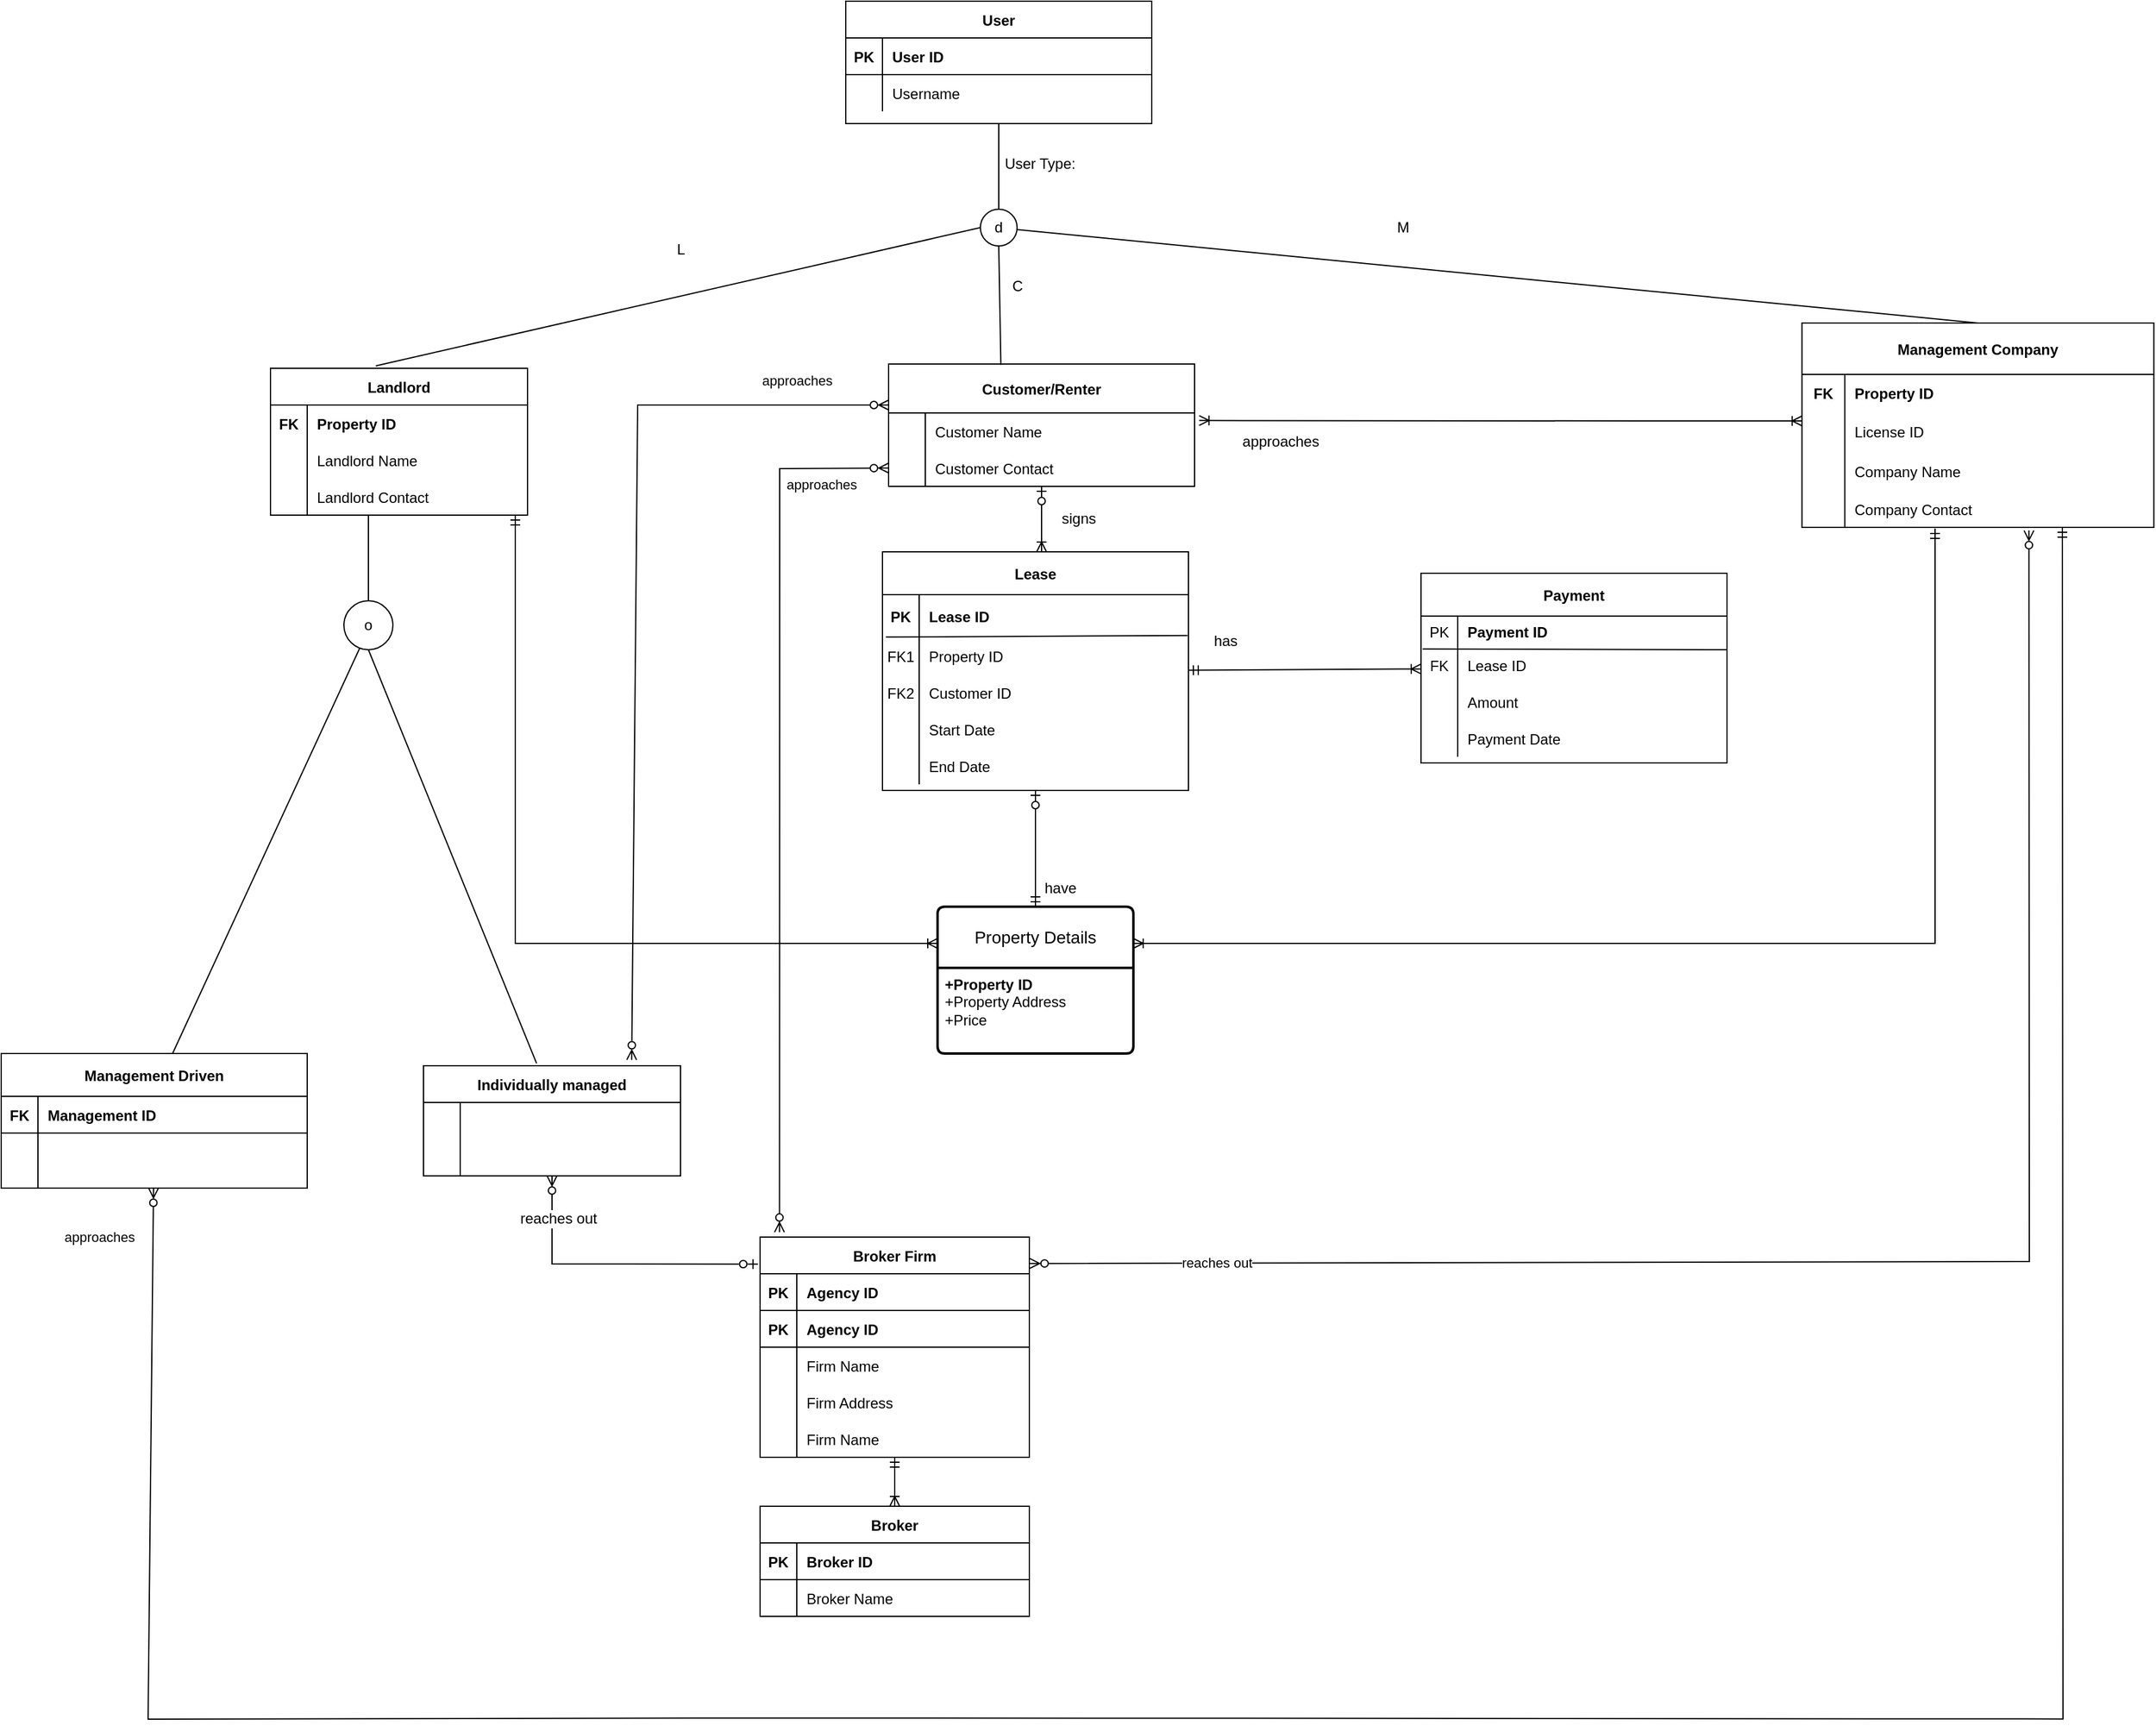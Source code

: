 <mxfile version="23.1.1" type="google">
  <diagram id="R2lEEEUBdFMjLlhIrx00" name="Page-1">
    <mxGraphModel grid="1" page="1" gridSize="10" guides="1" tooltips="1" connect="1" arrows="1" fold="1" pageScale="1" pageWidth="850" pageHeight="1100" math="0" shadow="0" extFonts="Permanent Marker^https://fonts.googleapis.com/css?family=Permanent+Marker">
      <root>
        <mxCell id="0" />
        <mxCell id="1" parent="0" />
        <mxCell id="C-vyLk0tnHw3VtMMgP7b-2" value="Customer/Renter" style="shape=table;startSize=40;container=1;collapsible=1;childLayout=tableLayout;fixedRows=1;rowLines=0;fontStyle=1;align=center;resizeLast=1;" vertex="1" parent="1">
          <mxGeometry x="345" y="246.5" width="250" height="100" as="geometry" />
        </mxCell>
        <mxCell id="C-vyLk0tnHw3VtMMgP7b-6" value="" style="shape=partialRectangle;collapsible=0;dropTarget=0;pointerEvents=0;fillColor=none;points=[[0,0.5],[1,0.5]];portConstraint=eastwest;top=0;left=0;right=0;bottom=0;" vertex="1" parent="C-vyLk0tnHw3VtMMgP7b-2">
          <mxGeometry y="40" width="250" height="30" as="geometry" />
        </mxCell>
        <mxCell id="C-vyLk0tnHw3VtMMgP7b-7" value="" style="shape=partialRectangle;overflow=hidden;connectable=0;fillColor=none;top=0;left=0;bottom=0;right=0;" vertex="1" parent="C-vyLk0tnHw3VtMMgP7b-6">
          <mxGeometry width="30" height="30" as="geometry">
            <mxRectangle width="30" height="30" as="alternateBounds" />
          </mxGeometry>
        </mxCell>
        <mxCell id="C-vyLk0tnHw3VtMMgP7b-8" value="Customer Name " style="shape=partialRectangle;overflow=hidden;connectable=0;fillColor=none;top=0;left=0;bottom=0;right=0;align=left;spacingLeft=6;" vertex="1" parent="C-vyLk0tnHw3VtMMgP7b-6">
          <mxGeometry x="30" width="220" height="30" as="geometry">
            <mxRectangle width="220" height="30" as="alternateBounds" />
          </mxGeometry>
        </mxCell>
        <mxCell id="C-vyLk0tnHw3VtMMgP7b-9" value="" style="shape=partialRectangle;collapsible=0;dropTarget=0;pointerEvents=0;fillColor=none;points=[[0,0.5],[1,0.5]];portConstraint=eastwest;top=0;left=0;right=0;bottom=0;" vertex="1" parent="C-vyLk0tnHw3VtMMgP7b-2">
          <mxGeometry y="70" width="250" height="30" as="geometry" />
        </mxCell>
        <mxCell id="C-vyLk0tnHw3VtMMgP7b-10" value="" style="shape=partialRectangle;overflow=hidden;connectable=0;fillColor=none;top=0;left=0;bottom=0;right=0;" vertex="1" parent="C-vyLk0tnHw3VtMMgP7b-9">
          <mxGeometry width="30" height="30" as="geometry">
            <mxRectangle width="30" height="30" as="alternateBounds" />
          </mxGeometry>
        </mxCell>
        <mxCell id="C-vyLk0tnHw3VtMMgP7b-11" value="Customer Contact" style="shape=partialRectangle;overflow=hidden;connectable=0;fillColor=none;top=0;left=0;bottom=0;right=0;align=left;spacingLeft=6;" vertex="1" parent="C-vyLk0tnHw3VtMMgP7b-9">
          <mxGeometry x="30" width="220" height="30" as="geometry">
            <mxRectangle width="220" height="30" as="alternateBounds" />
          </mxGeometry>
        </mxCell>
        <mxCell id="C-vyLk0tnHw3VtMMgP7b-13" value="Landlord" style="shape=table;startSize=30;container=1;collapsible=1;childLayout=tableLayout;fixedRows=1;rowLines=0;fontStyle=1;align=center;resizeLast=1;" vertex="1" parent="1">
          <mxGeometry x="-160" y="250" width="210" height="120" as="geometry" />
        </mxCell>
        <mxCell id="C-vyLk0tnHw3VtMMgP7b-17" value="" style="shape=partialRectangle;collapsible=0;dropTarget=0;pointerEvents=0;fillColor=none;points=[[0,0.5],[1,0.5]];portConstraint=eastwest;top=0;left=0;right=0;bottom=0;fontStyle=1" vertex="1" parent="C-vyLk0tnHw3VtMMgP7b-13">
          <mxGeometry y="30" width="210" height="30" as="geometry" />
        </mxCell>
        <mxCell id="C-vyLk0tnHw3VtMMgP7b-18" value="FK" style="shape=partialRectangle;overflow=hidden;connectable=0;fillColor=none;top=0;left=0;bottom=0;right=0;fontStyle=1" vertex="1" parent="C-vyLk0tnHw3VtMMgP7b-17">
          <mxGeometry width="30" height="30" as="geometry">
            <mxRectangle width="30" height="30" as="alternateBounds" />
          </mxGeometry>
        </mxCell>
        <mxCell id="C-vyLk0tnHw3VtMMgP7b-19" value="Property ID" style="shape=partialRectangle;overflow=hidden;connectable=0;fillColor=none;top=0;left=0;bottom=0;right=0;align=left;spacingLeft=6;fontStyle=1" vertex="1" parent="C-vyLk0tnHw3VtMMgP7b-17">
          <mxGeometry x="30" width="180" height="30" as="geometry">
            <mxRectangle width="180" height="30" as="alternateBounds" />
          </mxGeometry>
        </mxCell>
        <mxCell id="C-vyLk0tnHw3VtMMgP7b-20" value="" style="shape=partialRectangle;collapsible=0;dropTarget=0;pointerEvents=0;fillColor=none;points=[[0,0.5],[1,0.5]];portConstraint=eastwest;top=0;left=0;right=0;bottom=0;" vertex="1" parent="C-vyLk0tnHw3VtMMgP7b-13">
          <mxGeometry y="60" width="210" height="30" as="geometry" />
        </mxCell>
        <mxCell id="C-vyLk0tnHw3VtMMgP7b-21" value="" style="shape=partialRectangle;overflow=hidden;connectable=0;fillColor=none;top=0;left=0;bottom=0;right=0;" vertex="1" parent="C-vyLk0tnHw3VtMMgP7b-20">
          <mxGeometry width="30" height="30" as="geometry">
            <mxRectangle width="30" height="30" as="alternateBounds" />
          </mxGeometry>
        </mxCell>
        <mxCell id="C-vyLk0tnHw3VtMMgP7b-22" value="Landlord Name" style="shape=partialRectangle;overflow=hidden;connectable=0;fillColor=none;top=0;left=0;bottom=0;right=0;align=left;spacingLeft=6;" vertex="1" parent="C-vyLk0tnHw3VtMMgP7b-20">
          <mxGeometry x="30" width="180" height="30" as="geometry">
            <mxRectangle width="180" height="30" as="alternateBounds" />
          </mxGeometry>
        </mxCell>
        <mxCell id="1eeBSF49ECj9erTyX5Bt-105" value="" style="shape=partialRectangle;collapsible=0;dropTarget=0;pointerEvents=0;fillColor=none;points=[[0,0.5],[1,0.5]];portConstraint=eastwest;top=0;left=0;right=0;bottom=0;" vertex="1" parent="C-vyLk0tnHw3VtMMgP7b-13">
          <mxGeometry y="90" width="210" height="30" as="geometry" />
        </mxCell>
        <mxCell id="1eeBSF49ECj9erTyX5Bt-106" value="" style="shape=partialRectangle;overflow=hidden;connectable=0;fillColor=none;top=0;left=0;bottom=0;right=0;" vertex="1" parent="1eeBSF49ECj9erTyX5Bt-105">
          <mxGeometry width="30" height="30" as="geometry">
            <mxRectangle width="30" height="30" as="alternateBounds" />
          </mxGeometry>
        </mxCell>
        <mxCell id="1eeBSF49ECj9erTyX5Bt-107" value="Landlord Contact" style="shape=partialRectangle;overflow=hidden;connectable=0;fillColor=none;top=0;left=0;bottom=0;right=0;align=left;spacingLeft=6;" vertex="1" parent="1eeBSF49ECj9erTyX5Bt-105">
          <mxGeometry x="30" width="180" height="30" as="geometry">
            <mxRectangle width="180" height="30" as="alternateBounds" />
          </mxGeometry>
        </mxCell>
        <mxCell id="C-vyLk0tnHw3VtMMgP7b-23" value="User" style="shape=table;startSize=30;container=1;collapsible=1;childLayout=tableLayout;fixedRows=1;rowLines=0;fontStyle=1;align=center;resizeLast=1;" vertex="1" parent="1">
          <mxGeometry x="310" y="-50" width="250" height="100" as="geometry" />
        </mxCell>
        <mxCell id="C-vyLk0tnHw3VtMMgP7b-24" value="" style="shape=partialRectangle;collapsible=0;dropTarget=0;pointerEvents=0;fillColor=none;points=[[0,0.5],[1,0.5]];portConstraint=eastwest;top=0;left=0;right=0;bottom=1;" vertex="1" parent="C-vyLk0tnHw3VtMMgP7b-23">
          <mxGeometry y="30" width="250" height="30" as="geometry" />
        </mxCell>
        <mxCell id="C-vyLk0tnHw3VtMMgP7b-25" value="PK" style="shape=partialRectangle;overflow=hidden;connectable=0;fillColor=none;top=0;left=0;bottom=0;right=0;fontStyle=1;" vertex="1" parent="C-vyLk0tnHw3VtMMgP7b-24">
          <mxGeometry width="30" height="30" as="geometry">
            <mxRectangle width="30" height="30" as="alternateBounds" />
          </mxGeometry>
        </mxCell>
        <mxCell id="C-vyLk0tnHw3VtMMgP7b-26" value="User ID" style="shape=partialRectangle;overflow=hidden;connectable=0;fillColor=none;top=0;left=0;bottom=0;right=0;align=left;spacingLeft=6;fontStyle=1;" vertex="1" parent="C-vyLk0tnHw3VtMMgP7b-24">
          <mxGeometry x="30" width="220" height="30" as="geometry">
            <mxRectangle width="220" height="30" as="alternateBounds" />
          </mxGeometry>
        </mxCell>
        <mxCell id="C-vyLk0tnHw3VtMMgP7b-27" value="" style="shape=partialRectangle;collapsible=0;dropTarget=0;pointerEvents=0;fillColor=none;points=[[0,0.5],[1,0.5]];portConstraint=eastwest;top=0;left=0;right=0;bottom=0;" vertex="1" parent="C-vyLk0tnHw3VtMMgP7b-23">
          <mxGeometry y="60" width="250" height="30" as="geometry" />
        </mxCell>
        <mxCell id="C-vyLk0tnHw3VtMMgP7b-28" value="" style="shape=partialRectangle;overflow=hidden;connectable=0;fillColor=none;top=0;left=0;bottom=0;right=0;" vertex="1" parent="C-vyLk0tnHw3VtMMgP7b-27">
          <mxGeometry width="30" height="30" as="geometry">
            <mxRectangle width="30" height="30" as="alternateBounds" />
          </mxGeometry>
        </mxCell>
        <mxCell id="C-vyLk0tnHw3VtMMgP7b-29" value="Username" style="shape=partialRectangle;overflow=hidden;connectable=0;fillColor=none;top=0;left=0;bottom=0;right=0;align=left;spacingLeft=6;" vertex="1" parent="C-vyLk0tnHw3VtMMgP7b-27">
          <mxGeometry x="30" width="220" height="30" as="geometry">
            <mxRectangle width="220" height="30" as="alternateBounds" />
          </mxGeometry>
        </mxCell>
        <mxCell id="1eeBSF49ECj9erTyX5Bt-1" value="Management Company" style="shape=table;startSize=42;container=1;collapsible=1;childLayout=tableLayout;fixedRows=1;rowLines=0;fontStyle=1;align=center;resizeLast=1;" vertex="1" parent="1">
          <mxGeometry x="1091.25" y="213" width="287.5" height="167" as="geometry" />
        </mxCell>
        <mxCell id="1eeBSF49ECj9erTyX5Bt-5" value="" style="shape=partialRectangle;collapsible=0;dropTarget=0;pointerEvents=0;fillColor=none;points=[[0,0.5],[1,0.5]];portConstraint=eastwest;top=0;left=0;right=0;bottom=0;" vertex="1" parent="1eeBSF49ECj9erTyX5Bt-1">
          <mxGeometry y="42" width="287.5" height="30" as="geometry" />
        </mxCell>
        <mxCell id="1eeBSF49ECj9erTyX5Bt-6" value="FK" style="shape=partialRectangle;overflow=hidden;connectable=0;fillColor=none;top=0;left=0;bottom=0;right=0;fontStyle=1" vertex="1" parent="1eeBSF49ECj9erTyX5Bt-5">
          <mxGeometry width="35" height="30" as="geometry">
            <mxRectangle width="35" height="30" as="alternateBounds" />
          </mxGeometry>
        </mxCell>
        <mxCell id="1eeBSF49ECj9erTyX5Bt-7" value="Property ID" style="shape=partialRectangle;overflow=hidden;connectable=0;fillColor=none;top=0;left=0;bottom=0;right=0;align=left;spacingLeft=6;fontStyle=1" vertex="1" parent="1eeBSF49ECj9erTyX5Bt-5">
          <mxGeometry x="35" width="252.5" height="30" as="geometry">
            <mxRectangle width="252.5" height="30" as="alternateBounds" />
          </mxGeometry>
        </mxCell>
        <mxCell id="1eeBSF49ECj9erTyX5Bt-8" value="" style="shape=partialRectangle;collapsible=0;dropTarget=0;pointerEvents=0;fillColor=none;points=[[0,0.5],[1,0.5]];portConstraint=eastwest;top=0;left=0;right=0;bottom=0;" vertex="1" parent="1eeBSF49ECj9erTyX5Bt-1">
          <mxGeometry y="72" width="287.5" height="33" as="geometry" />
        </mxCell>
        <mxCell id="1eeBSF49ECj9erTyX5Bt-9" value="" style="shape=partialRectangle;overflow=hidden;connectable=0;fillColor=none;top=0;left=0;bottom=0;right=0;" vertex="1" parent="1eeBSF49ECj9erTyX5Bt-8">
          <mxGeometry width="35" height="33" as="geometry">
            <mxRectangle width="35" height="33" as="alternateBounds" />
          </mxGeometry>
        </mxCell>
        <mxCell id="1eeBSF49ECj9erTyX5Bt-10" value="License ID" style="shape=partialRectangle;overflow=hidden;connectable=0;fillColor=none;top=0;left=0;bottom=0;right=0;align=left;spacingLeft=6;" vertex="1" parent="1eeBSF49ECj9erTyX5Bt-8">
          <mxGeometry x="35" width="252.5" height="33" as="geometry">
            <mxRectangle width="252.5" height="33" as="alternateBounds" />
          </mxGeometry>
        </mxCell>
        <mxCell id="1eeBSF49ECj9erTyX5Bt-115" value="" style="shape=partialRectangle;collapsible=0;dropTarget=0;pointerEvents=0;fillColor=none;points=[[0,0.5],[1,0.5]];portConstraint=eastwest;top=0;left=0;right=0;bottom=0;" vertex="1" parent="1eeBSF49ECj9erTyX5Bt-1">
          <mxGeometry y="105" width="287.5" height="32" as="geometry" />
        </mxCell>
        <mxCell id="1eeBSF49ECj9erTyX5Bt-116" value="" style="shape=partialRectangle;overflow=hidden;connectable=0;fillColor=none;top=0;left=0;bottom=0;right=0;" vertex="1" parent="1eeBSF49ECj9erTyX5Bt-115">
          <mxGeometry width="35" height="32" as="geometry">
            <mxRectangle width="35" height="32" as="alternateBounds" />
          </mxGeometry>
        </mxCell>
        <mxCell id="1eeBSF49ECj9erTyX5Bt-117" value="Company Name" style="shape=partialRectangle;overflow=hidden;connectable=0;fillColor=none;top=0;left=0;bottom=0;right=0;align=left;spacingLeft=6;" vertex="1" parent="1eeBSF49ECj9erTyX5Bt-115">
          <mxGeometry x="35" width="252.5" height="32" as="geometry">
            <mxRectangle width="252.5" height="32" as="alternateBounds" />
          </mxGeometry>
        </mxCell>
        <mxCell id="1eeBSF49ECj9erTyX5Bt-118" value="" style="shape=partialRectangle;collapsible=0;dropTarget=0;pointerEvents=0;fillColor=none;points=[[0,0.5],[1,0.5]];portConstraint=eastwest;top=0;left=0;right=0;bottom=0;" vertex="1" parent="1eeBSF49ECj9erTyX5Bt-1">
          <mxGeometry y="137" width="287.5" height="30" as="geometry" />
        </mxCell>
        <mxCell id="1eeBSF49ECj9erTyX5Bt-119" value="" style="shape=partialRectangle;overflow=hidden;connectable=0;fillColor=none;top=0;left=0;bottom=0;right=0;" vertex="1" parent="1eeBSF49ECj9erTyX5Bt-118">
          <mxGeometry width="35" height="30" as="geometry">
            <mxRectangle width="35" height="30" as="alternateBounds" />
          </mxGeometry>
        </mxCell>
        <mxCell id="1eeBSF49ECj9erTyX5Bt-120" value="Company Contact" style="shape=partialRectangle;overflow=hidden;connectable=0;fillColor=none;top=0;left=0;bottom=0;right=0;align=left;spacingLeft=6;" vertex="1" parent="1eeBSF49ECj9erTyX5Bt-118">
          <mxGeometry x="35" width="252.5" height="30" as="geometry">
            <mxRectangle width="252.5" height="30" as="alternateBounds" />
          </mxGeometry>
        </mxCell>
        <mxCell id="1eeBSF49ECj9erTyX5Bt-11" value="Management Driven" style="shape=table;startSize=35;container=1;collapsible=1;childLayout=tableLayout;fixedRows=1;rowLines=0;fontStyle=1;align=center;resizeLast=1;" vertex="1" parent="1">
          <mxGeometry x="-380" y="810" width="250" height="110" as="geometry" />
        </mxCell>
        <mxCell id="1eeBSF49ECj9erTyX5Bt-12" value="" style="shape=partialRectangle;collapsible=0;dropTarget=0;pointerEvents=0;fillColor=none;points=[[0,0.5],[1,0.5]];portConstraint=eastwest;top=0;left=0;right=0;bottom=1;" vertex="1" parent="1eeBSF49ECj9erTyX5Bt-11">
          <mxGeometry y="35" width="250" height="30" as="geometry" />
        </mxCell>
        <mxCell id="1eeBSF49ECj9erTyX5Bt-13" value="FK" style="shape=partialRectangle;overflow=hidden;connectable=0;fillColor=none;top=0;left=0;bottom=0;right=0;fontStyle=1;" vertex="1" parent="1eeBSF49ECj9erTyX5Bt-12">
          <mxGeometry width="30" height="30" as="geometry">
            <mxRectangle width="30" height="30" as="alternateBounds" />
          </mxGeometry>
        </mxCell>
        <mxCell id="1eeBSF49ECj9erTyX5Bt-14" value="Management ID" style="shape=partialRectangle;overflow=hidden;connectable=0;fillColor=none;top=0;left=0;bottom=0;right=0;align=left;spacingLeft=6;fontStyle=1;" vertex="1" parent="1eeBSF49ECj9erTyX5Bt-12">
          <mxGeometry x="30" width="220" height="30" as="geometry">
            <mxRectangle width="220" height="30" as="alternateBounds" />
          </mxGeometry>
        </mxCell>
        <mxCell id="1eeBSF49ECj9erTyX5Bt-15" value="" style="shape=partialRectangle;collapsible=0;dropTarget=0;pointerEvents=0;fillColor=none;points=[[0,0.5],[1,0.5]];portConstraint=eastwest;top=0;left=0;right=0;bottom=0;" vertex="1" parent="1eeBSF49ECj9erTyX5Bt-11">
          <mxGeometry y="65" width="250" height="20" as="geometry" />
        </mxCell>
        <mxCell id="1eeBSF49ECj9erTyX5Bt-16" value="" style="shape=partialRectangle;overflow=hidden;connectable=0;fillColor=none;top=0;left=0;bottom=0;right=0;" vertex="1" parent="1eeBSF49ECj9erTyX5Bt-15">
          <mxGeometry width="30" height="20" as="geometry">
            <mxRectangle width="30" height="20" as="alternateBounds" />
          </mxGeometry>
        </mxCell>
        <mxCell id="1eeBSF49ECj9erTyX5Bt-17" value="" style="shape=partialRectangle;overflow=hidden;connectable=0;fillColor=none;top=0;left=0;bottom=0;right=0;align=left;spacingLeft=6;" vertex="1" parent="1eeBSF49ECj9erTyX5Bt-15">
          <mxGeometry x="30" width="220" height="20" as="geometry">
            <mxRectangle width="220" height="20" as="alternateBounds" />
          </mxGeometry>
        </mxCell>
        <mxCell id="1eeBSF49ECj9erTyX5Bt-18" value="" style="shape=partialRectangle;collapsible=0;dropTarget=0;pointerEvents=0;fillColor=none;points=[[0,0.5],[1,0.5]];portConstraint=eastwest;top=0;left=0;right=0;bottom=0;" vertex="1" parent="1eeBSF49ECj9erTyX5Bt-11">
          <mxGeometry y="85" width="250" height="25" as="geometry" />
        </mxCell>
        <mxCell id="1eeBSF49ECj9erTyX5Bt-19" value="" style="shape=partialRectangle;overflow=hidden;connectable=0;fillColor=none;top=0;left=0;bottom=0;right=0;" vertex="1" parent="1eeBSF49ECj9erTyX5Bt-18">
          <mxGeometry width="30" height="25" as="geometry">
            <mxRectangle width="30" height="25" as="alternateBounds" />
          </mxGeometry>
        </mxCell>
        <mxCell id="1eeBSF49ECj9erTyX5Bt-20" value="" style="shape=partialRectangle;overflow=hidden;connectable=0;fillColor=none;top=0;left=0;bottom=0;right=0;align=left;spacingLeft=6;" vertex="1" parent="1eeBSF49ECj9erTyX5Bt-18">
          <mxGeometry x="30" width="220" height="25" as="geometry">
            <mxRectangle width="220" height="25" as="alternateBounds" />
          </mxGeometry>
        </mxCell>
        <mxCell id="1eeBSF49ECj9erTyX5Bt-22" value="Property Details" style="swimlane;childLayout=stackLayout;horizontal=1;startSize=50;horizontalStack=0;rounded=1;fontSize=14;fontStyle=0;strokeWidth=2;resizeParent=0;resizeLast=1;shadow=0;dashed=0;align=center;arcSize=4;whiteSpace=wrap;html=1;" vertex="1" parent="1">
          <mxGeometry x="385" y="690" width="160" height="120" as="geometry" />
        </mxCell>
        <mxCell id="1eeBSF49ECj9erTyX5Bt-23" value="&lt;b&gt;+Property ID&lt;br&gt;&lt;/b&gt;+Property Address&lt;br&gt;+Price" style="align=left;strokeColor=none;fillColor=none;spacingLeft=4;fontSize=12;verticalAlign=top;resizable=0;rotatable=0;part=1;html=1;" vertex="1" parent="1eeBSF49ECj9erTyX5Bt-22">
          <mxGeometry y="50" width="160" height="70" as="geometry" />
        </mxCell>
        <mxCell id="1eeBSF49ECj9erTyX5Bt-122" style="edgeStyle=orthogonalEdgeStyle;rounded=0;orthogonalLoop=1;jettySize=auto;html=1;exitX=0.5;exitY=1;exitDx=0;exitDy=0;fontFamily=Helvetica;fontSize=12;fontColor=default;startSize=30;" edge="1" parent="1eeBSF49ECj9erTyX5Bt-22" source="1eeBSF49ECj9erTyX5Bt-23" target="1eeBSF49ECj9erTyX5Bt-23">
          <mxGeometry relative="1" as="geometry" />
        </mxCell>
        <mxCell id="1eeBSF49ECj9erTyX5Bt-24" style="edgeStyle=orthogonalEdgeStyle;rounded=0;orthogonalLoop=1;jettySize=auto;html=1;endArrow=ERoneToMany;endFill=0;startArrow=ERoneToMany;startFill=0;entryX=1.015;entryY=0.206;entryDx=0;entryDy=0;entryPerimeter=0;" edge="1" parent="1" source="1eeBSF49ECj9erTyX5Bt-1" target="C-vyLk0tnHw3VtMMgP7b-6">
          <mxGeometry relative="1" as="geometry">
            <mxPoint x="590" y="260" as="sourcePoint" />
            <mxPoint x="600" y="250" as="targetPoint" />
            <Array as="points">
              <mxPoint x="960" y="293" />
              <mxPoint x="960" y="293" />
            </Array>
          </mxGeometry>
        </mxCell>
        <mxCell id="1eeBSF49ECj9erTyX5Bt-27" value="Individually managed" style="shape=table;startSize=30;container=1;collapsible=1;childLayout=tableLayout;fixedRows=1;rowLines=0;fontStyle=1;align=center;resizeLast=1;" vertex="1" parent="1">
          <mxGeometry x="-35" y="820" width="210" height="90" as="geometry" />
        </mxCell>
        <mxCell id="1eeBSF49ECj9erTyX5Bt-31" value="" style="shape=partialRectangle;collapsible=0;dropTarget=0;pointerEvents=0;fillColor=none;points=[[0,0.5],[1,0.5]];portConstraint=eastwest;top=0;left=0;right=0;bottom=0;" vertex="1" parent="1eeBSF49ECj9erTyX5Bt-27">
          <mxGeometry y="30" width="210" height="30" as="geometry" />
        </mxCell>
        <mxCell id="1eeBSF49ECj9erTyX5Bt-32" value="" style="shape=partialRectangle;overflow=hidden;connectable=0;fillColor=none;top=0;left=0;bottom=0;right=0;" vertex="1" parent="1eeBSF49ECj9erTyX5Bt-31">
          <mxGeometry width="30" height="30" as="geometry">
            <mxRectangle width="30" height="30" as="alternateBounds" />
          </mxGeometry>
        </mxCell>
        <mxCell id="1eeBSF49ECj9erTyX5Bt-33" value="" style="shape=partialRectangle;overflow=hidden;connectable=0;fillColor=none;top=0;left=0;bottom=0;right=0;align=left;spacingLeft=6;" vertex="1" parent="1eeBSF49ECj9erTyX5Bt-31">
          <mxGeometry x="30" width="180" height="30" as="geometry">
            <mxRectangle width="180" height="30" as="alternateBounds" />
          </mxGeometry>
        </mxCell>
        <mxCell id="1eeBSF49ECj9erTyX5Bt-34" value="" style="shape=partialRectangle;collapsible=0;dropTarget=0;pointerEvents=0;fillColor=none;points=[[0,0.5],[1,0.5]];portConstraint=eastwest;top=0;left=0;right=0;bottom=0;" vertex="1" parent="1eeBSF49ECj9erTyX5Bt-27">
          <mxGeometry y="60" width="210" height="30" as="geometry" />
        </mxCell>
        <mxCell id="1eeBSF49ECj9erTyX5Bt-35" value="" style="shape=partialRectangle;overflow=hidden;connectable=0;fillColor=none;top=0;left=0;bottom=0;right=0;" vertex="1" parent="1eeBSF49ECj9erTyX5Bt-34">
          <mxGeometry width="30" height="30" as="geometry">
            <mxRectangle width="30" height="30" as="alternateBounds" />
          </mxGeometry>
        </mxCell>
        <mxCell id="1eeBSF49ECj9erTyX5Bt-36" value="" style="shape=partialRectangle;overflow=hidden;connectable=0;fillColor=none;top=0;left=0;bottom=0;right=0;align=left;spacingLeft=6;" vertex="1" parent="1eeBSF49ECj9erTyX5Bt-34">
          <mxGeometry x="30" width="180" height="30" as="geometry">
            <mxRectangle width="180" height="30" as="alternateBounds" />
          </mxGeometry>
        </mxCell>
        <mxCell id="1eeBSF49ECj9erTyX5Bt-37" style="rounded=0;orthogonalLoop=1;jettySize=auto;html=1;endArrow=ERoneToMany;endFill=0;entryX=0;entryY=0.25;entryDx=0;entryDy=0;startArrow=ERmandOne;startFill=0;" edge="1" parent="1" target="1eeBSF49ECj9erTyX5Bt-22">
          <mxGeometry relative="1" as="geometry">
            <mxPoint x="40" y="370" as="sourcePoint" />
            <mxPoint x="307.13" y="756" as="targetPoint" />
            <Array as="points">
              <mxPoint x="40" y="720" />
            </Array>
          </mxGeometry>
        </mxCell>
        <mxCell id="1eeBSF49ECj9erTyX5Bt-39" style="rounded=0;orthogonalLoop=1;jettySize=auto;html=1;endArrow=none;endFill=0;entryX=0.44;entryY=-0.022;entryDx=0;entryDy=0;entryPerimeter=0;exitX=0.5;exitY=1;exitDx=0;exitDy=0;" edge="1" parent="1" source="1eeBSF49ECj9erTyX5Bt-61" target="1eeBSF49ECj9erTyX5Bt-27">
          <mxGeometry relative="1" as="geometry">
            <mxPoint x="-110" y="480" as="sourcePoint" />
            <mxPoint x="50.0" y="822.89" as="targetPoint" />
          </mxGeometry>
        </mxCell>
        <mxCell id="1eeBSF49ECj9erTyX5Bt-40" style="rounded=0;orthogonalLoop=1;jettySize=auto;html=1;endArrow=none;endFill=0;entryX=1;entryY=1;entryDx=0;entryDy=0;exitX=0.5;exitY=0;exitDx=0;exitDy=0;" edge="1" parent="1">
          <mxGeometry relative="1" as="geometry">
            <mxPoint x="-240" y="810" as="sourcePoint" />
            <mxPoint x="-84.998" y="474.142" as="targetPoint" />
          </mxGeometry>
        </mxCell>
        <mxCell id="1eeBSF49ECj9erTyX5Bt-41" style="rounded=0;orthogonalLoop=1;jettySize=auto;html=1;endArrow=none;endFill=0;exitX=0.5;exitY=0;exitDx=0;exitDy=0;" edge="1" parent="1" source="1eeBSF49ECj9erTyX5Bt-61">
          <mxGeometry relative="1" as="geometry">
            <mxPoint x="-70" y="435.99" as="sourcePoint" />
            <mxPoint x="-80" y="370" as="targetPoint" />
          </mxGeometry>
        </mxCell>
        <mxCell id="1eeBSF49ECj9erTyX5Bt-42" value="approaches" style="text;html=1;align=center;verticalAlign=middle;resizable=0;points=[];autosize=1;strokeColor=none;fillColor=none;" vertex="1" parent="1">
          <mxGeometry x="620" y="295" width="90" height="30" as="geometry" />
        </mxCell>
        <mxCell id="1eeBSF49ECj9erTyX5Bt-44" style="rounded=0;orthogonalLoop=1;jettySize=auto;html=1;endArrow=ERoneToMany;endFill=0;entryX=1;entryY=0.25;entryDx=0;entryDy=0;startArrow=ERmandOne;startFill=0;" edge="1" parent="1" target="1eeBSF49ECj9erTyX5Bt-22">
          <mxGeometry relative="1" as="geometry">
            <mxPoint x="1200" y="381" as="sourcePoint" />
            <mxPoint x="243" y="440" as="targetPoint" />
            <Array as="points">
              <mxPoint x="1200" y="720" />
            </Array>
          </mxGeometry>
        </mxCell>
        <mxCell id="1eeBSF49ECj9erTyX5Bt-55" value="d" style="ellipse;whiteSpace=wrap;html=1;aspect=fixed;" vertex="1" parent="1">
          <mxGeometry x="420" y="120" width="30" height="30" as="geometry" />
        </mxCell>
        <mxCell id="1eeBSF49ECj9erTyX5Bt-56" value="" style="endArrow=none;html=1;rounded=0;entryX=0.5;entryY=1;entryDx=0;entryDy=0;" edge="1" parent="1" source="1eeBSF49ECj9erTyX5Bt-55" target="C-vyLk0tnHw3VtMMgP7b-23">
          <mxGeometry width="50" height="50" relative="1" as="geometry">
            <mxPoint x="530" y="180" as="sourcePoint" />
            <mxPoint x="580" y="130" as="targetPoint" />
          </mxGeometry>
        </mxCell>
        <mxCell id="1eeBSF49ECj9erTyX5Bt-57" value="" style="endArrow=none;html=1;rounded=0;entryX=0;entryY=0.5;entryDx=0;entryDy=0;exitX=0.41;exitY=-0.017;exitDx=0;exitDy=0;exitPerimeter=0;" edge="1" parent="1" source="C-vyLk0tnHw3VtMMgP7b-13" target="1eeBSF49ECj9erTyX5Bt-55">
          <mxGeometry width="50" height="50" relative="1" as="geometry">
            <mxPoint x="120" y="210" as="sourcePoint" />
            <mxPoint x="445" y="60" as="targetPoint" />
          </mxGeometry>
        </mxCell>
        <mxCell id="1eeBSF49ECj9erTyX5Bt-58" value="" style="endArrow=none;html=1;rounded=0;entryX=0.5;entryY=1;entryDx=0;entryDy=0;exitX=0.5;exitY=0;exitDx=0;exitDy=0;" edge="1" parent="1" source="1eeBSF49ECj9erTyX5Bt-1">
          <mxGeometry width="50" height="50" relative="1" as="geometry">
            <mxPoint x="1241.95" y="198.0" as="sourcePoint" />
            <mxPoint x="450" y="136.67" as="targetPoint" />
          </mxGeometry>
        </mxCell>
        <mxCell id="1eeBSF49ECj9erTyX5Bt-59" value="" style="endArrow=none;html=1;rounded=0;entryX=1;entryY=0.5;entryDx=0;entryDy=0;exitX=0.367;exitY=0.007;exitDx=0;exitDy=0;exitPerimeter=0;" edge="1" parent="1" source="C-vyLk0tnHw3VtMMgP7b-2">
          <mxGeometry width="50" height="50" relative="1" as="geometry">
            <mxPoint x="442" y="253.5" as="sourcePoint" />
            <mxPoint x="435" y="150" as="targetPoint" />
          </mxGeometry>
        </mxCell>
        <mxCell id="1eeBSF49ECj9erTyX5Bt-61" value="o" style="ellipse;whiteSpace=wrap;html=1;aspect=fixed;" vertex="1" parent="1">
          <mxGeometry x="-100" y="440" width="40" height="40" as="geometry" />
        </mxCell>
        <mxCell id="1eeBSF49ECj9erTyX5Bt-62" value="Broker Firm" style="shape=table;startSize=30;container=1;collapsible=1;childLayout=tableLayout;fixedRows=1;rowLines=0;fontStyle=1;align=center;resizeLast=1;" vertex="1" parent="1">
          <mxGeometry x="240" y="960" width="220" height="180" as="geometry" />
        </mxCell>
        <mxCell id="1eeBSF49ECj9erTyX5Bt-63" value="" style="shape=partialRectangle;collapsible=0;dropTarget=0;pointerEvents=0;fillColor=none;points=[[0,0.5],[1,0.5]];portConstraint=eastwest;top=0;left=0;right=0;bottom=1;" vertex="1" parent="1eeBSF49ECj9erTyX5Bt-62">
          <mxGeometry y="30" width="220" height="30" as="geometry" />
        </mxCell>
        <mxCell id="1eeBSF49ECj9erTyX5Bt-64" value="PK" style="shape=partialRectangle;overflow=hidden;connectable=0;fillColor=none;top=0;left=0;bottom=0;right=0;fontStyle=1;" vertex="1" parent="1eeBSF49ECj9erTyX5Bt-63">
          <mxGeometry width="30" height="30" as="geometry">
            <mxRectangle width="30" height="30" as="alternateBounds" />
          </mxGeometry>
        </mxCell>
        <mxCell id="1eeBSF49ECj9erTyX5Bt-65" value="Agency ID" style="shape=partialRectangle;overflow=hidden;connectable=0;fillColor=none;top=0;left=0;bottom=0;right=0;align=left;spacingLeft=6;fontStyle=1;" vertex="1" parent="1eeBSF49ECj9erTyX5Bt-63">
          <mxGeometry x="30" width="190" height="30" as="geometry">
            <mxRectangle width="190" height="30" as="alternateBounds" />
          </mxGeometry>
        </mxCell>
        <mxCell id="1eeBSF49ECj9erTyX5Bt-180" value="" style="shape=partialRectangle;collapsible=0;dropTarget=0;pointerEvents=0;fillColor=none;points=[[0,0.5],[1,0.5]];portConstraint=eastwest;top=0;left=0;right=0;bottom=1;" vertex="1" parent="1eeBSF49ECj9erTyX5Bt-62">
          <mxGeometry y="60" width="220" height="30" as="geometry" />
        </mxCell>
        <mxCell id="1eeBSF49ECj9erTyX5Bt-181" value="PK" style="shape=partialRectangle;overflow=hidden;connectable=0;fillColor=none;top=0;left=0;bottom=0;right=0;fontStyle=1;" vertex="1" parent="1eeBSF49ECj9erTyX5Bt-180">
          <mxGeometry width="30" height="30" as="geometry">
            <mxRectangle width="30" height="30" as="alternateBounds" />
          </mxGeometry>
        </mxCell>
        <mxCell id="1eeBSF49ECj9erTyX5Bt-182" value="Agency ID" style="shape=partialRectangle;overflow=hidden;connectable=0;fillColor=none;top=0;left=0;bottom=0;right=0;align=left;spacingLeft=6;fontStyle=1;" vertex="1" parent="1eeBSF49ECj9erTyX5Bt-180">
          <mxGeometry x="30" width="190" height="30" as="geometry">
            <mxRectangle width="190" height="30" as="alternateBounds" />
          </mxGeometry>
        </mxCell>
        <mxCell id="1eeBSF49ECj9erTyX5Bt-66" value="" style="shape=partialRectangle;collapsible=0;dropTarget=0;pointerEvents=0;fillColor=none;points=[[0,0.5],[1,0.5]];portConstraint=eastwest;top=0;left=0;right=0;bottom=0;" vertex="1" parent="1eeBSF49ECj9erTyX5Bt-62">
          <mxGeometry y="90" width="220" height="30" as="geometry" />
        </mxCell>
        <mxCell id="1eeBSF49ECj9erTyX5Bt-67" value="" style="shape=partialRectangle;overflow=hidden;connectable=0;fillColor=none;top=0;left=0;bottom=0;right=0;" vertex="1" parent="1eeBSF49ECj9erTyX5Bt-66">
          <mxGeometry width="30" height="30" as="geometry">
            <mxRectangle width="30" height="30" as="alternateBounds" />
          </mxGeometry>
        </mxCell>
        <mxCell id="1eeBSF49ECj9erTyX5Bt-68" value="Firm Name" style="shape=partialRectangle;overflow=hidden;connectable=0;fillColor=none;top=0;left=0;bottom=0;right=0;align=left;spacingLeft=6;" vertex="1" parent="1eeBSF49ECj9erTyX5Bt-66">
          <mxGeometry x="30" width="190" height="30" as="geometry">
            <mxRectangle width="190" height="30" as="alternateBounds" />
          </mxGeometry>
        </mxCell>
        <mxCell id="1eeBSF49ECj9erTyX5Bt-69" value="" style="shape=partialRectangle;collapsible=0;dropTarget=0;pointerEvents=0;fillColor=none;points=[[0,0.5],[1,0.5]];portConstraint=eastwest;top=0;left=0;right=0;bottom=0;" vertex="1" parent="1eeBSF49ECj9erTyX5Bt-62">
          <mxGeometry y="120" width="220" height="30" as="geometry" />
        </mxCell>
        <mxCell id="1eeBSF49ECj9erTyX5Bt-70" value="" style="shape=partialRectangle;overflow=hidden;connectable=0;fillColor=none;top=0;left=0;bottom=0;right=0;" vertex="1" parent="1eeBSF49ECj9erTyX5Bt-69">
          <mxGeometry width="30" height="30" as="geometry">
            <mxRectangle width="30" height="30" as="alternateBounds" />
          </mxGeometry>
        </mxCell>
        <mxCell id="1eeBSF49ECj9erTyX5Bt-71" value="Firm Address" style="shape=partialRectangle;overflow=hidden;connectable=0;fillColor=none;top=0;left=0;bottom=0;right=0;align=left;spacingLeft=6;" vertex="1" parent="1eeBSF49ECj9erTyX5Bt-69">
          <mxGeometry x="30" width="190" height="30" as="geometry">
            <mxRectangle width="190" height="30" as="alternateBounds" />
          </mxGeometry>
        </mxCell>
        <mxCell id="1eeBSF49ECj9erTyX5Bt-124" value="" style="shape=partialRectangle;collapsible=0;dropTarget=0;pointerEvents=0;fillColor=none;points=[[0,0.5],[1,0.5]];portConstraint=eastwest;top=0;left=0;right=0;bottom=0;" vertex="1" parent="1eeBSF49ECj9erTyX5Bt-62">
          <mxGeometry y="150" width="220" height="30" as="geometry" />
        </mxCell>
        <mxCell id="1eeBSF49ECj9erTyX5Bt-125" value="" style="shape=partialRectangle;overflow=hidden;connectable=0;fillColor=none;top=0;left=0;bottom=0;right=0;" vertex="1" parent="1eeBSF49ECj9erTyX5Bt-124">
          <mxGeometry width="30" height="30" as="geometry">
            <mxRectangle width="30" height="30" as="alternateBounds" />
          </mxGeometry>
        </mxCell>
        <mxCell id="1eeBSF49ECj9erTyX5Bt-126" value="Firm Name" style="shape=partialRectangle;overflow=hidden;connectable=0;fillColor=none;top=0;left=0;bottom=0;right=0;align=left;spacingLeft=6;" vertex="1" parent="1eeBSF49ECj9erTyX5Bt-124">
          <mxGeometry x="30" width="190" height="30" as="geometry">
            <mxRectangle width="190" height="30" as="alternateBounds" />
          </mxGeometry>
        </mxCell>
        <mxCell id="1eeBSF49ECj9erTyX5Bt-73" value="" style="endArrow=ERzeroToMany;html=1;rounded=0;startArrow=ERzeroToMany;startFill=0;endFill=0;entryX=0.645;entryY=1.085;entryDx=0;entryDy=0;entryPerimeter=0;exitX=1.002;exitY=0.12;exitDx=0;exitDy=0;exitPerimeter=0;" edge="1" parent="1" source="1eeBSF49ECj9erTyX5Bt-62" target="1eeBSF49ECj9erTyX5Bt-118">
          <mxGeometry width="50" height="50" relative="1" as="geometry">
            <mxPoint x="510" y="1000" as="sourcePoint" />
            <mxPoint x="1276.912" y="390.0" as="targetPoint" />
            <Array as="points">
              <mxPoint x="1277" y="980" />
            </Array>
          </mxGeometry>
        </mxCell>
        <mxCell id="1eeBSF49ECj9erTyX5Bt-76" value="reaches out" style="edgeLabel;html=1;align=center;verticalAlign=middle;resizable=0;points=[];" vertex="1" connectable="0" parent="1eeBSF49ECj9erTyX5Bt-73">
          <mxGeometry x="-0.784" y="1" relative="1" as="geometry">
            <mxPoint as="offset" />
          </mxGeometry>
        </mxCell>
        <mxCell id="1eeBSF49ECj9erTyX5Bt-78" style="rounded=0;orthogonalLoop=1;jettySize=auto;html=1;endArrow=ERmandOne;endFill=0;startArrow=ERzeroToMany;startFill=0;" edge="1" parent="1" source="1eeBSF49ECj9erTyX5Bt-11">
          <mxGeometry relative="1" as="geometry">
            <mxPoint x="-304" y="940" as="sourcePoint" />
            <mxPoint x="1304" y="380" as="targetPoint" />
            <Array as="points">
              <mxPoint x="-260" y="1354" />
              <mxPoint x="185.5" y="1353.1" />
              <mxPoint x="365.5" y="1353.1" />
              <mxPoint x="1304.5" y="1353.82" />
            </Array>
          </mxGeometry>
        </mxCell>
        <mxCell id="1eeBSF49ECj9erTyX5Bt-100" value="approaches" style="edgeLabel;html=1;align=center;verticalAlign=middle;resizable=0;points=[];" vertex="1" connectable="0" parent="1eeBSF49ECj9erTyX5Bt-78">
          <mxGeometry x="-0.835" y="-1" relative="1" as="geometry">
            <mxPoint x="-41" y="-205" as="offset" />
          </mxGeometry>
        </mxCell>
        <mxCell id="1eeBSF49ECj9erTyX5Bt-83" style="rounded=0;orthogonalLoop=1;jettySize=auto;html=1;endArrow=ERzeroToMany;endFill=0;exitX=-0.008;exitY=0.123;exitDx=0;exitDy=0;exitPerimeter=0;startArrow=ERzeroToOne;startFill=0;" edge="1" parent="1" source="1eeBSF49ECj9erTyX5Bt-62">
          <mxGeometry relative="1" as="geometry">
            <mxPoint x="508" y="1212" as="sourcePoint" />
            <mxPoint x="70" y="910" as="targetPoint" />
            <Array as="points">
              <mxPoint x="70" y="982" />
            </Array>
          </mxGeometry>
        </mxCell>
        <mxCell id="1eeBSF49ECj9erTyX5Bt-179" value="reaches out" style="edgeLabel;html=1;align=center;verticalAlign=middle;resizable=0;points=[];fontSize=12;fontFamily=Helvetica;fontColor=default;" vertex="1" connectable="0" parent="1eeBSF49ECj9erTyX5Bt-83">
          <mxGeometry x="0.712" y="-5" relative="1" as="geometry">
            <mxPoint as="offset" />
          </mxGeometry>
        </mxCell>
        <mxCell id="1eeBSF49ECj9erTyX5Bt-89" value="Broker" style="shape=table;startSize=30;container=1;collapsible=1;childLayout=tableLayout;fixedRows=1;rowLines=0;fontStyle=1;align=center;resizeLast=1;" vertex="1" parent="1">
          <mxGeometry x="240" y="1180" width="220" height="90" as="geometry" />
        </mxCell>
        <mxCell id="1eeBSF49ECj9erTyX5Bt-90" value="" style="shape=partialRectangle;collapsible=0;dropTarget=0;pointerEvents=0;fillColor=none;points=[[0,0.5],[1,0.5]];portConstraint=eastwest;top=0;left=0;right=0;bottom=1;" vertex="1" parent="1eeBSF49ECj9erTyX5Bt-89">
          <mxGeometry y="30" width="220" height="30" as="geometry" />
        </mxCell>
        <mxCell id="1eeBSF49ECj9erTyX5Bt-91" value="PK" style="shape=partialRectangle;overflow=hidden;connectable=0;fillColor=none;top=0;left=0;bottom=0;right=0;fontStyle=1;" vertex="1" parent="1eeBSF49ECj9erTyX5Bt-90">
          <mxGeometry width="30" height="30" as="geometry">
            <mxRectangle width="30" height="30" as="alternateBounds" />
          </mxGeometry>
        </mxCell>
        <mxCell id="1eeBSF49ECj9erTyX5Bt-92" value="Broker ID" style="shape=partialRectangle;overflow=hidden;connectable=0;fillColor=none;top=0;left=0;bottom=0;right=0;align=left;spacingLeft=6;fontStyle=1;" vertex="1" parent="1eeBSF49ECj9erTyX5Bt-90">
          <mxGeometry x="30" width="190" height="30" as="geometry">
            <mxRectangle width="190" height="30" as="alternateBounds" />
          </mxGeometry>
        </mxCell>
        <mxCell id="1eeBSF49ECj9erTyX5Bt-93" value="" style="shape=partialRectangle;collapsible=0;dropTarget=0;pointerEvents=0;fillColor=none;points=[[0,0.5],[1,0.5]];portConstraint=eastwest;top=0;left=0;right=0;bottom=0;" vertex="1" parent="1eeBSF49ECj9erTyX5Bt-89">
          <mxGeometry y="60" width="220" height="30" as="geometry" />
        </mxCell>
        <mxCell id="1eeBSF49ECj9erTyX5Bt-94" value="" style="shape=partialRectangle;overflow=hidden;connectable=0;fillColor=none;top=0;left=0;bottom=0;right=0;" vertex="1" parent="1eeBSF49ECj9erTyX5Bt-93">
          <mxGeometry width="30" height="30" as="geometry">
            <mxRectangle width="30" height="30" as="alternateBounds" />
          </mxGeometry>
        </mxCell>
        <mxCell id="1eeBSF49ECj9erTyX5Bt-95" value="Broker Name" style="shape=partialRectangle;overflow=hidden;connectable=0;fillColor=none;top=0;left=0;bottom=0;right=0;align=left;spacingLeft=6;" vertex="1" parent="1eeBSF49ECj9erTyX5Bt-93">
          <mxGeometry x="30" width="190" height="30" as="geometry">
            <mxRectangle width="190" height="30" as="alternateBounds" />
          </mxGeometry>
        </mxCell>
        <mxCell id="1eeBSF49ECj9erTyX5Bt-99" style="rounded=0;orthogonalLoop=1;jettySize=auto;html=1;endArrow=ERmandOne;endFill=0;exitX=0.5;exitY=0;exitDx=0;exitDy=0;startArrow=ERoneToMany;startFill=0;" edge="1" parent="1" source="1eeBSF49ECj9erTyX5Bt-89" target="1eeBSF49ECj9erTyX5Bt-62">
          <mxGeometry relative="1" as="geometry">
            <mxPoint x="867" y="1026" as="sourcePoint" />
            <mxPoint x="739" y="905" as="targetPoint" />
          </mxGeometry>
        </mxCell>
        <mxCell id="R5nWD2yWGRzca2qTgvJS-1" value="User Type:&amp;nbsp;" style="text;html=1;align=center;verticalAlign=middle;resizable=0;points=[];autosize=1;strokeColor=none;fillColor=none;" vertex="1" parent="1">
          <mxGeometry x="430" y="68" width="80" height="30" as="geometry" />
        </mxCell>
        <mxCell id="R5nWD2yWGRzca2qTgvJS-2" value="L" style="text;html=1;align=center;verticalAlign=middle;resizable=0;points=[];autosize=1;strokeColor=none;fillColor=none;" vertex="1" parent="1">
          <mxGeometry x="160" y="138" width="30" height="30" as="geometry" />
        </mxCell>
        <mxCell id="R5nWD2yWGRzca2qTgvJS-3" value="C" style="text;html=1;align=center;verticalAlign=middle;resizable=0;points=[];autosize=1;strokeColor=none;fillColor=none;" vertex="1" parent="1">
          <mxGeometry x="435" y="168" width="30" height="30" as="geometry" />
        </mxCell>
        <mxCell id="R5nWD2yWGRzca2qTgvJS-4" value="M" style="text;html=1;align=center;verticalAlign=middle;resizable=0;points=[];autosize=1;strokeColor=none;fillColor=none;" vertex="1" parent="1">
          <mxGeometry x="750" y="120" width="30" height="30" as="geometry" />
        </mxCell>
        <mxCell id="1eeBSF49ECj9erTyX5Bt-134" value="Lease" style="shape=table;startSize=35;container=1;collapsible=1;childLayout=tableLayout;fixedRows=1;rowLines=0;fontStyle=1;align=center;resizeLast=1;" vertex="1" parent="1">
          <mxGeometry x="340" y="400" width="250" height="195" as="geometry" />
        </mxCell>
        <mxCell id="1eeBSF49ECj9erTyX5Bt-135" value="" style="shape=partialRectangle;collapsible=0;dropTarget=0;pointerEvents=0;fillColor=none;points=[[0,0.5],[1,0.5]];portConstraint=eastwest;top=0;left=0;right=0;bottom=0;" vertex="1" parent="1eeBSF49ECj9erTyX5Bt-134">
          <mxGeometry y="35" width="250" height="35" as="geometry" />
        </mxCell>
        <mxCell id="1eeBSF49ECj9erTyX5Bt-136" value="PK" style="shape=partialRectangle;overflow=hidden;connectable=0;fillColor=none;top=0;left=0;bottom=0;right=0;fontStyle=1" vertex="1" parent="1eeBSF49ECj9erTyX5Bt-135">
          <mxGeometry width="30" height="35" as="geometry">
            <mxRectangle width="30" height="35" as="alternateBounds" />
          </mxGeometry>
        </mxCell>
        <mxCell id="1eeBSF49ECj9erTyX5Bt-137" value="Lease ID" style="shape=partialRectangle;overflow=hidden;connectable=0;fillColor=none;top=0;left=0;bottom=0;right=0;align=left;spacingLeft=6;fontStyle=1" vertex="1" parent="1eeBSF49ECj9erTyX5Bt-135">
          <mxGeometry x="30" width="220" height="35" as="geometry">
            <mxRectangle width="220" height="35" as="alternateBounds" />
          </mxGeometry>
        </mxCell>
        <mxCell id="1eeBSF49ECj9erTyX5Bt-138" value="" style="shape=partialRectangle;collapsible=0;dropTarget=0;pointerEvents=0;fillColor=none;points=[[0,0.5],[1,0.5]];portConstraint=eastwest;top=0;left=0;right=0;bottom=0;" vertex="1" parent="1eeBSF49ECj9erTyX5Bt-134">
          <mxGeometry y="70" width="250" height="30" as="geometry" />
        </mxCell>
        <mxCell id="1eeBSF49ECj9erTyX5Bt-139" value="FK1" style="shape=partialRectangle;overflow=hidden;connectable=0;fillColor=none;top=0;left=0;bottom=0;right=0;" vertex="1" parent="1eeBSF49ECj9erTyX5Bt-138">
          <mxGeometry width="30" height="30" as="geometry">
            <mxRectangle width="30" height="30" as="alternateBounds" />
          </mxGeometry>
        </mxCell>
        <mxCell id="1eeBSF49ECj9erTyX5Bt-140" value="Property ID" style="shape=partialRectangle;overflow=hidden;connectable=0;fillColor=none;top=0;left=0;bottom=0;right=0;align=left;spacingLeft=6;" vertex="1" parent="1eeBSF49ECj9erTyX5Bt-138">
          <mxGeometry x="30" width="220" height="30" as="geometry">
            <mxRectangle width="220" height="30" as="alternateBounds" />
          </mxGeometry>
        </mxCell>
        <mxCell id="1eeBSF49ECj9erTyX5Bt-154" value="" style="shape=partialRectangle;collapsible=0;dropTarget=0;pointerEvents=0;fillColor=none;points=[[0,0.5],[1,0.5]];portConstraint=eastwest;top=0;left=0;right=0;bottom=0;" vertex="1" parent="1eeBSF49ECj9erTyX5Bt-134">
          <mxGeometry y="100" width="250" height="30" as="geometry" />
        </mxCell>
        <mxCell id="1eeBSF49ECj9erTyX5Bt-155" value="FK2" style="shape=partialRectangle;overflow=hidden;connectable=0;fillColor=none;top=0;left=0;bottom=0;right=0;" vertex="1" parent="1eeBSF49ECj9erTyX5Bt-154">
          <mxGeometry width="30" height="30" as="geometry">
            <mxRectangle width="30" height="30" as="alternateBounds" />
          </mxGeometry>
        </mxCell>
        <mxCell id="1eeBSF49ECj9erTyX5Bt-156" value="Customer ID" style="shape=partialRectangle;overflow=hidden;connectable=0;fillColor=none;top=0;left=0;bottom=0;right=0;align=left;spacingLeft=6;" vertex="1" parent="1eeBSF49ECj9erTyX5Bt-154">
          <mxGeometry x="30" width="220" height="30" as="geometry">
            <mxRectangle width="220" height="30" as="alternateBounds" />
          </mxGeometry>
        </mxCell>
        <mxCell id="1eeBSF49ECj9erTyX5Bt-157" value="" style="shape=partialRectangle;collapsible=0;dropTarget=0;pointerEvents=0;fillColor=none;points=[[0,0.5],[1,0.5]];portConstraint=eastwest;top=0;left=0;right=0;bottom=0;" vertex="1" parent="1eeBSF49ECj9erTyX5Bt-134">
          <mxGeometry y="130" width="250" height="30" as="geometry" />
        </mxCell>
        <mxCell id="1eeBSF49ECj9erTyX5Bt-158" value="" style="shape=partialRectangle;overflow=hidden;connectable=0;fillColor=none;top=0;left=0;bottom=0;right=0;" vertex="1" parent="1eeBSF49ECj9erTyX5Bt-157">
          <mxGeometry width="30" height="30" as="geometry">
            <mxRectangle width="30" height="30" as="alternateBounds" />
          </mxGeometry>
        </mxCell>
        <mxCell id="1eeBSF49ECj9erTyX5Bt-159" value="Start Date" style="shape=partialRectangle;overflow=hidden;connectable=0;fillColor=none;top=0;left=0;bottom=0;right=0;align=left;spacingLeft=6;" vertex="1" parent="1eeBSF49ECj9erTyX5Bt-157">
          <mxGeometry x="30" width="220" height="30" as="geometry">
            <mxRectangle width="220" height="30" as="alternateBounds" />
          </mxGeometry>
        </mxCell>
        <mxCell id="1eeBSF49ECj9erTyX5Bt-160" value="" style="shape=partialRectangle;collapsible=0;dropTarget=0;pointerEvents=0;fillColor=none;points=[[0,0.5],[1,0.5]];portConstraint=eastwest;top=0;left=0;right=0;bottom=0;" vertex="1" parent="1eeBSF49ECj9erTyX5Bt-134">
          <mxGeometry y="160" width="250" height="30" as="geometry" />
        </mxCell>
        <mxCell id="1eeBSF49ECj9erTyX5Bt-161" value="" style="shape=partialRectangle;overflow=hidden;connectable=0;fillColor=none;top=0;left=0;bottom=0;right=0;" vertex="1" parent="1eeBSF49ECj9erTyX5Bt-160">
          <mxGeometry width="30" height="30" as="geometry">
            <mxRectangle width="30" height="30" as="alternateBounds" />
          </mxGeometry>
        </mxCell>
        <mxCell id="1eeBSF49ECj9erTyX5Bt-162" value="End Date" style="shape=partialRectangle;overflow=hidden;connectable=0;fillColor=none;top=0;left=0;bottom=0;right=0;align=left;spacingLeft=6;" vertex="1" parent="1eeBSF49ECj9erTyX5Bt-160">
          <mxGeometry x="30" width="220" height="30" as="geometry">
            <mxRectangle width="220" height="30" as="alternateBounds" />
          </mxGeometry>
        </mxCell>
        <mxCell id="H1uPstzAMaO9u_l8rWIu-3" value="" style="endArrow=none;html=1;rounded=0;entryX=0.997;entryY=-0.056;entryDx=0;entryDy=0;entryPerimeter=0;exitX=0.011;exitY=-0.011;exitDx=0;exitDy=0;exitPerimeter=0;" edge="1" parent="1eeBSF49ECj9erTyX5Bt-134" source="1eeBSF49ECj9erTyX5Bt-138" target="1eeBSF49ECj9erTyX5Bt-138">
          <mxGeometry width="50" height="50" relative="1" as="geometry">
            <mxPoint x="40" y="90" as="sourcePoint" />
            <mxPoint x="90" y="40" as="targetPoint" />
          </mxGeometry>
        </mxCell>
        <mxCell id="1eeBSF49ECj9erTyX5Bt-143" style="rounded=0;orthogonalLoop=1;jettySize=auto;html=1;endArrow=ERzeroToOne;endFill=0;startArrow=ERoneToMany;startFill=0;" edge="1" parent="1" target="C-vyLk0tnHw3VtMMgP7b-2">
          <mxGeometry relative="1" as="geometry">
            <mxPoint x="470" y="400" as="sourcePoint" />
            <mxPoint x="465" y="340" as="targetPoint" />
          </mxGeometry>
        </mxCell>
        <mxCell id="1eeBSF49ECj9erTyX5Bt-145" style="rounded=0;orthogonalLoop=1;jettySize=auto;html=1;endArrow=ERmandOne;endFill=0;startArrow=ERzeroToOne;startFill=0;entryX=0.5;entryY=0;entryDx=0;entryDy=0;" edge="1" parent="1" source="1eeBSF49ECj9erTyX5Bt-134" target="1eeBSF49ECj9erTyX5Bt-22">
          <mxGeometry relative="1" as="geometry">
            <mxPoint x="450" y="500" as="sourcePoint" />
            <mxPoint x="490" y="540" as="targetPoint" />
          </mxGeometry>
        </mxCell>
        <mxCell id="1eeBSF49ECj9erTyX5Bt-147" value="Payment" style="shape=table;startSize=35;container=1;collapsible=1;childLayout=tableLayout;fixedRows=1;rowLines=0;fontStyle=1;align=center;resizeLast=1;" vertex="1" parent="1">
          <mxGeometry x="780" y="417.5" width="250" height="155" as="geometry" />
        </mxCell>
        <mxCell id="1eeBSF49ECj9erTyX5Bt-148" value="" style="shape=partialRectangle;collapsible=0;dropTarget=0;pointerEvents=0;fillColor=none;points=[[0,0.5],[1,0.5]];portConstraint=eastwest;top=0;left=0;right=0;bottom=0;" vertex="1" parent="1eeBSF49ECj9erTyX5Bt-147">
          <mxGeometry y="35" width="250" height="25" as="geometry" />
        </mxCell>
        <mxCell id="1eeBSF49ECj9erTyX5Bt-149" value="PK" style="shape=partialRectangle;overflow=hidden;connectable=0;fillColor=none;top=0;left=0;bottom=0;right=0;" vertex="1" parent="1eeBSF49ECj9erTyX5Bt-148">
          <mxGeometry width="30" height="25" as="geometry">
            <mxRectangle width="30" height="25" as="alternateBounds" />
          </mxGeometry>
        </mxCell>
        <mxCell id="1eeBSF49ECj9erTyX5Bt-150" value="Payment ID" style="shape=partialRectangle;overflow=hidden;connectable=0;fillColor=none;top=0;left=0;bottom=0;right=0;align=left;spacingLeft=6;fontStyle=1" vertex="1" parent="1eeBSF49ECj9erTyX5Bt-148">
          <mxGeometry x="30" width="220" height="25" as="geometry">
            <mxRectangle width="220" height="25" as="alternateBounds" />
          </mxGeometry>
        </mxCell>
        <mxCell id="1eeBSF49ECj9erTyX5Bt-151" value="" style="shape=partialRectangle;collapsible=0;dropTarget=0;pointerEvents=0;fillColor=none;points=[[0,0.5],[1,0.5]];portConstraint=eastwest;top=0;left=0;right=0;bottom=0;" vertex="1" parent="1eeBSF49ECj9erTyX5Bt-147">
          <mxGeometry y="60" width="250" height="30" as="geometry" />
        </mxCell>
        <mxCell id="1eeBSF49ECj9erTyX5Bt-152" value="FK" style="shape=partialRectangle;overflow=hidden;connectable=0;fillColor=none;top=0;left=0;bottom=0;right=0;" vertex="1" parent="1eeBSF49ECj9erTyX5Bt-151">
          <mxGeometry width="30" height="30" as="geometry">
            <mxRectangle width="30" height="30" as="alternateBounds" />
          </mxGeometry>
        </mxCell>
        <mxCell id="1eeBSF49ECj9erTyX5Bt-153" value="Lease ID" style="shape=partialRectangle;overflow=hidden;connectable=0;fillColor=none;top=0;left=0;bottom=0;right=0;align=left;spacingLeft=6;" vertex="1" parent="1eeBSF49ECj9erTyX5Bt-151">
          <mxGeometry x="30" width="220" height="30" as="geometry">
            <mxRectangle width="220" height="30" as="alternateBounds" />
          </mxGeometry>
        </mxCell>
        <mxCell id="1eeBSF49ECj9erTyX5Bt-163" value="" style="shape=partialRectangle;collapsible=0;dropTarget=0;pointerEvents=0;fillColor=none;points=[[0,0.5],[1,0.5]];portConstraint=eastwest;top=0;left=0;right=0;bottom=0;" vertex="1" parent="1eeBSF49ECj9erTyX5Bt-147">
          <mxGeometry y="90" width="250" height="30" as="geometry" />
        </mxCell>
        <mxCell id="1eeBSF49ECj9erTyX5Bt-164" value="" style="shape=partialRectangle;overflow=hidden;connectable=0;fillColor=none;top=0;left=0;bottom=0;right=0;" vertex="1" parent="1eeBSF49ECj9erTyX5Bt-163">
          <mxGeometry width="30" height="30" as="geometry">
            <mxRectangle width="30" height="30" as="alternateBounds" />
          </mxGeometry>
        </mxCell>
        <mxCell id="1eeBSF49ECj9erTyX5Bt-165" value="Amount" style="shape=partialRectangle;overflow=hidden;connectable=0;fillColor=none;top=0;left=0;bottom=0;right=0;align=left;spacingLeft=6;" vertex="1" parent="1eeBSF49ECj9erTyX5Bt-163">
          <mxGeometry x="30" width="220" height="30" as="geometry">
            <mxRectangle width="220" height="30" as="alternateBounds" />
          </mxGeometry>
        </mxCell>
        <mxCell id="1eeBSF49ECj9erTyX5Bt-166" value="" style="shape=partialRectangle;collapsible=0;dropTarget=0;pointerEvents=0;fillColor=none;points=[[0,0.5],[1,0.5]];portConstraint=eastwest;top=0;left=0;right=0;bottom=0;" vertex="1" parent="1eeBSF49ECj9erTyX5Bt-147">
          <mxGeometry y="120" width="250" height="30" as="geometry" />
        </mxCell>
        <mxCell id="1eeBSF49ECj9erTyX5Bt-167" value="" style="shape=partialRectangle;overflow=hidden;connectable=0;fillColor=none;top=0;left=0;bottom=0;right=0;" vertex="1" parent="1eeBSF49ECj9erTyX5Bt-166">
          <mxGeometry width="30" height="30" as="geometry">
            <mxRectangle width="30" height="30" as="alternateBounds" />
          </mxGeometry>
        </mxCell>
        <mxCell id="1eeBSF49ECj9erTyX5Bt-168" value="Payment Date" style="shape=partialRectangle;overflow=hidden;connectable=0;fillColor=none;top=0;left=0;bottom=0;right=0;align=left;spacingLeft=6;" vertex="1" parent="1eeBSF49ECj9erTyX5Bt-166">
          <mxGeometry x="30" width="220" height="30" as="geometry">
            <mxRectangle width="220" height="30" as="alternateBounds" />
          </mxGeometry>
        </mxCell>
        <mxCell id="1eeBSF49ECj9erTyX5Bt-169" value="signs" style="text;html=1;align=center;verticalAlign=middle;resizable=0;points=[];autosize=1;strokeColor=none;fillColor=none;fontSize=12;fontFamily=Helvetica;fontColor=default;" vertex="1" parent="1">
          <mxGeometry x="475" y="358" width="50" height="30" as="geometry" />
        </mxCell>
        <mxCell id="1eeBSF49ECj9erTyX5Bt-170" style="rounded=0;orthogonalLoop=1;jettySize=auto;html=1;endArrow=ERmandOne;endFill=0;startArrow=ERoneToMany;startFill=0;" edge="1" parent="1" source="1eeBSF49ECj9erTyX5Bt-147" target="1eeBSF49ECj9erTyX5Bt-134">
          <mxGeometry relative="1" as="geometry">
            <mxPoint x="766" y="491" as="sourcePoint" />
            <mxPoint x="475" y="660" as="targetPoint" />
          </mxGeometry>
        </mxCell>
        <mxCell id="BZAP63SAO4Knvv1ZsVBP-3" value="" style="endArrow=ERzeroToMany;html=1;rounded=0;exitX=0.81;exitY=-0.053;exitDx=0;exitDy=0;exitPerimeter=0;startArrow=ERzeroToMany;startFill=0;endFill=0;" edge="1" parent="1" source="1eeBSF49ECj9erTyX5Bt-27">
          <mxGeometry width="50" height="50" relative="1" as="geometry">
            <mxPoint x="90" y="820" as="sourcePoint" />
            <mxPoint x="345" y="280" as="targetPoint" />
            <Array as="points">
              <mxPoint x="140" y="280" />
            </Array>
          </mxGeometry>
        </mxCell>
        <mxCell id="BZAP63SAO4Knvv1ZsVBP-4" value="approaches" style="edgeLabel;html=1;align=center;verticalAlign=middle;resizable=0;points=[];" connectable="0" vertex="1" parent="BZAP63SAO4Knvv1ZsVBP-3">
          <mxGeometry x="-0.102" y="1" relative="1" as="geometry">
            <mxPoint x="133" y="-223" as="offset" />
          </mxGeometry>
        </mxCell>
        <mxCell id="dATrDcCPU0noiXOMu_NY-1" value="" style="endArrow=ERzeroToMany;html=1;rounded=0;entryX=0;entryY=0.5;entryDx=0;entryDy=0;exitX=0.072;exitY=-0.022;exitDx=0;exitDy=0;exitPerimeter=0;startArrow=ERzeroToMany;startFill=0;endFill=0;" edge="1" parent="1" source="1eeBSF49ECj9erTyX5Bt-62" target="C-vyLk0tnHw3VtMMgP7b-9">
          <mxGeometry width="50" height="50" relative="1" as="geometry">
            <mxPoint x="290" y="950" as="sourcePoint" />
            <mxPoint x="350" y="290" as="targetPoint" />
            <Array as="points">
              <mxPoint x="256" y="332" />
            </Array>
          </mxGeometry>
        </mxCell>
        <mxCell id="dATrDcCPU0noiXOMu_NY-2" value="approaches" style="edgeLabel;html=1;align=center;verticalAlign=middle;resizable=0;points=[];" connectable="0" vertex="1" parent="dATrDcCPU0noiXOMu_NY-1">
          <mxGeometry x="-0.102" y="1" relative="1" as="geometry">
            <mxPoint x="35" y="-291" as="offset" />
          </mxGeometry>
        </mxCell>
        <mxCell id="H1uPstzAMaO9u_l8rWIu-4" value="" style="endArrow=none;html=1;rounded=0;entryX=0.997;entryY=-0.056;entryDx=0;entryDy=0;entryPerimeter=0;exitX=0.005;exitY=1.073;exitDx=0;exitDy=0;exitPerimeter=0;" edge="1" parent="1" source="1eeBSF49ECj9erTyX5Bt-148">
          <mxGeometry width="50" height="50" relative="1" as="geometry">
            <mxPoint x="784" y="482" as="sourcePoint" />
            <mxPoint x="1030" y="480" as="targetPoint" />
          </mxGeometry>
        </mxCell>
        <mxCell id="1eeBSF49ECj9erTyX5Bt-183" value="have" style="text;html=1;align=center;verticalAlign=middle;resizable=0;points=[];autosize=1;strokeColor=none;fillColor=none;fontSize=12;fontFamily=Helvetica;fontColor=default;" vertex="1" parent="1">
          <mxGeometry x="460" y="660" width="50" height="30" as="geometry" />
        </mxCell>
        <mxCell id="1eeBSF49ECj9erTyX5Bt-184" value="has" style="text;html=1;align=center;verticalAlign=middle;resizable=0;points=[];autosize=1;strokeColor=none;fillColor=none;fontSize=12;fontFamily=Helvetica;fontColor=default;" vertex="1" parent="1">
          <mxGeometry x="600" y="458" width="40" height="30" as="geometry" />
        </mxCell>
      </root>
    </mxGraphModel>
  </diagram>
</mxfile>
